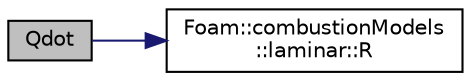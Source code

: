 digraph "Qdot"
{
  bgcolor="transparent";
  edge [fontname="Helvetica",fontsize="10",labelfontname="Helvetica",labelfontsize="10"];
  node [fontname="Helvetica",fontsize="10",shape=record];
  rankdir="LR";
  Node1 [label="Qdot",height=0.2,width=0.4,color="black", fillcolor="grey75", style="filled" fontcolor="black"];
  Node1 -> Node2 [color="midnightblue",fontsize="10",style="solid",fontname="Helvetica"];
  Node2 [label="Foam::combustionModels\l::laminar::R",height=0.2,width=0.4,color="black",URL="$classFoam_1_1combustionModels_1_1laminar.html#aab64164c8449a76ff5339e01eff834b9",tooltip="Fuel consumption rate matrix. "];
}
